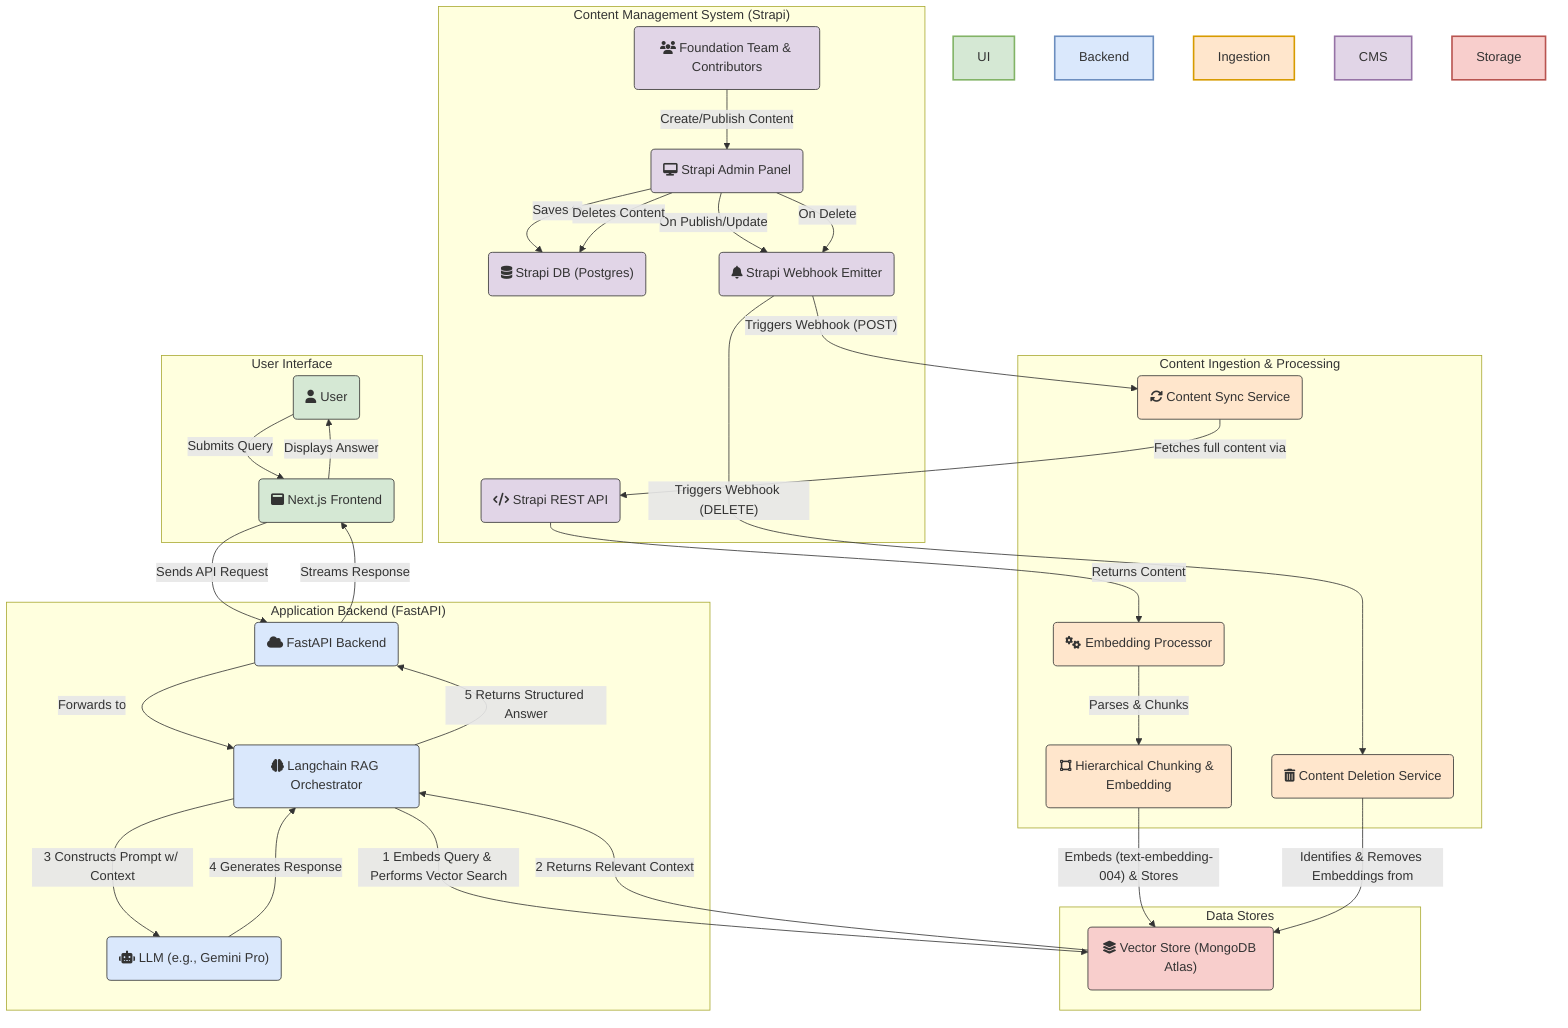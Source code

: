 flowchart TD
%% -------------------
%% Node Definitions
%% -------------------

subgraph "User Interface"
    style UI fill:#D5E8D4,stroke:#82B366,color:#333,stroke-width:2px
    U("fa:fa-user User"):::uiStyle
    FE("fa:fa-window-maximize Next.js Frontend"):::uiStyle
end

subgraph "Application Backend (FastAPI)"
    style Backend fill:#DAE8FC,stroke:#6C8EBF,color:#333,stroke-width:2px
    API("fa:fa-cloud FastAPI Backend"):::backendStyle
    RAG("fa:fa-brain Langchain RAG Orchestrator"):::backendStyle
    LLM("fa:fa-robot LLM (e.g., Gemini Pro)"):::backendStyle
end

subgraph "Content Ingestion & Processing"
    style Ingestion fill:#FFE6CC,stroke:#D79B00,color:#333,stroke-width:2px
    SYNC("fa:fa-sync-alt Content Sync Service"):::ingestionStyle
    PROC("fa:fa-cogs Embedding Processor"):::ingestionStyle
    CHUNK("fa:fa-vector-square Hierarchical Chunking & Embedding"):::ingestionStyle
    DELETE_SVC("fa:fa-trash-alt Content Deletion Service"):::ingestionStyle
end

subgraph "Content Management System (Strapi)"
    style CMS fill:#E1D5E7,stroke:#9673A6,color:#333,stroke-width:2px
    AUTHORS("fa:fa-users Foundation Team & Contributors"):::cmsStyle
    ADMIN("fa:fa-desktop Strapi Admin Panel"):::cmsStyle
    STRAPI_DB("fa:fa-database Strapi DB (Postgres)"):::cmsStyle
    HOOK("fa:fa-bell Strapi Webhook Emitter"):::cmsStyle
    STRAPI_API("fa:fa-code Strapi REST API"):::cmsStyle
end

subgraph "Data Stores"
    style Storage fill:#F8CECC,stroke:#B85450,color:#333,stroke-width:2px
    VDB("fa:fa-layer-group Vector Store (MongoDB Atlas)"):::storageStyle
end

%% -------------------
%% Connection Definitions
%% -------------------

%% Flow 1: Content Ingestion & Indexing
AUTHORS -- "Create/Publish Content" --> ADMIN
ADMIN -- "Saves to" --> STRAPI_DB
ADMIN -- "On Publish/Update" --> HOOK
HOOK -- "Triggers Webhook (POST)" --> SYNC
SYNC -- "Fetches full content via" --> STRAPI_API
STRAPI_API -- "Returns Content" --> PROC
PROC -- "Parses & Chunks" --> CHUNK
CHUNK -- "Embeds (text-embedding-004) & Stores" --> VDB

%% Flow 2: User Query & RAG
U -- "Submits Query" --> FE
FE -- "Sends API Request" --> API
API -- "Forwards to" --> RAG
RAG -- "1 Embeds Query & Performs Vector Search" --> VDB
VDB -- "2 Returns Relevant Context" --> RAG
RAG -- "3 Constructs Prompt w/ Context" --> LLM
LLM -- "4 Generates Response" --> RAG
RAG -- "5 Returns Structured Answer" --> API
API -- "Streams Response" --> FE
FE -- "Displays Answer" --> U

%% Flow 3: Content Deletion
ADMIN -- "Deletes Content" --> STRAPI_DB
ADMIN -- "On Delete" --> HOOK
HOOK -- "Triggers Webhook (DELETE)" --> DELETE_SVC
DELETE_SVC -- "Identifies & Removes Embeddings from" --> VDB

%% -------------------
%% Class-Based Styling
%% -------------------
classDef uiStyle fill:#D5E8D4,stroke:#333,color:#333
classDef backendStyle fill:#DAE8FC,stroke:#333,color:#333
classDef ingestionStyle fill:#FFE6CC,stroke:#333,color:#333
classDef cmsStyle fill:#E1D5E7,stroke:#333,color:#333
classDef storageStyle fill:#F8CECC,stroke:#333,color:#333